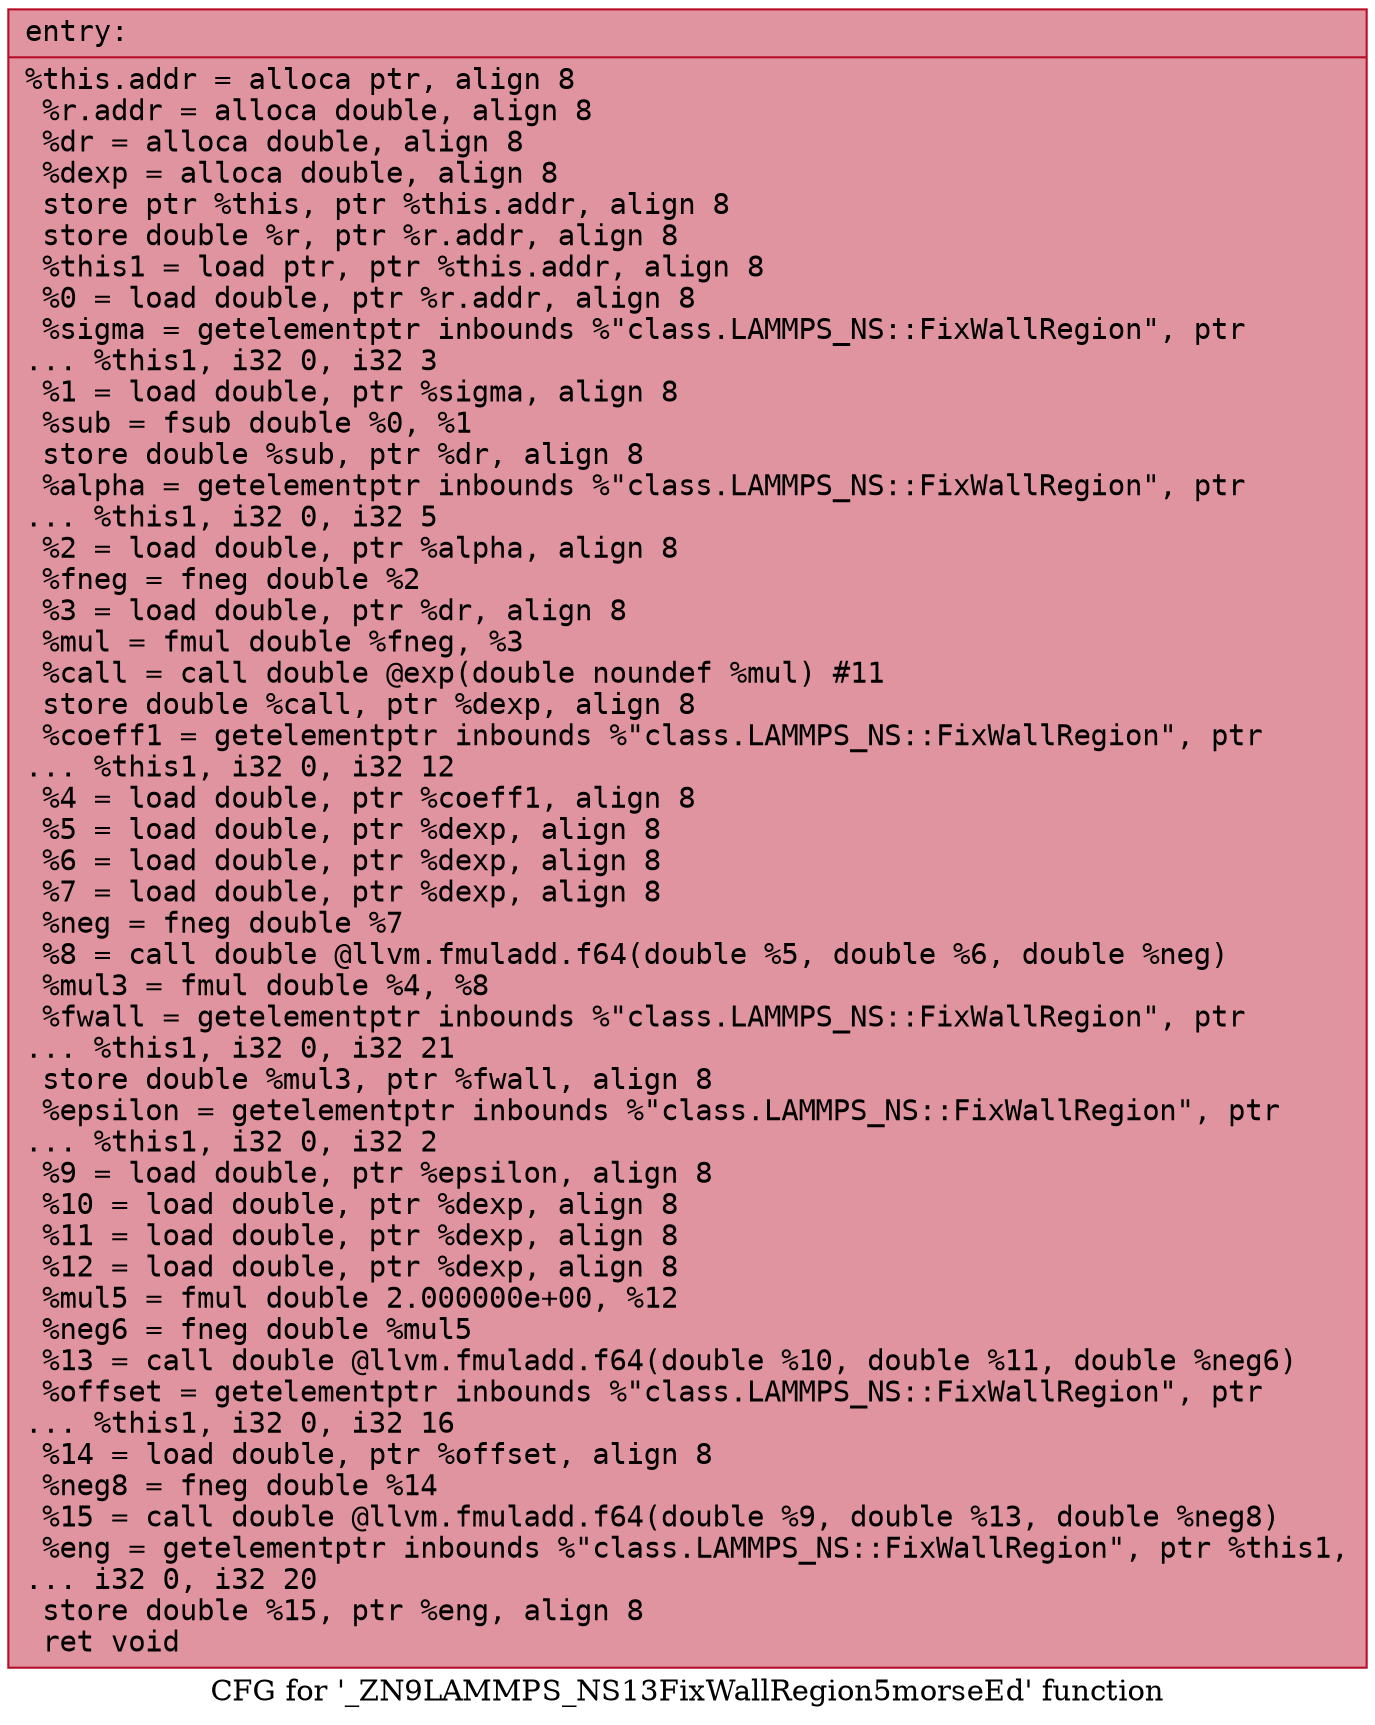 digraph "CFG for '_ZN9LAMMPS_NS13FixWallRegion5morseEd' function" {
	label="CFG for '_ZN9LAMMPS_NS13FixWallRegion5morseEd' function";

	Node0x5591c772b250 [shape=record,color="#b70d28ff", style=filled, fillcolor="#b70d2870" fontname="Courier",label="{entry:\l|  %this.addr = alloca ptr, align 8\l  %r.addr = alloca double, align 8\l  %dr = alloca double, align 8\l  %dexp = alloca double, align 8\l  store ptr %this, ptr %this.addr, align 8\l  store double %r, ptr %r.addr, align 8\l  %this1 = load ptr, ptr %this.addr, align 8\l  %0 = load double, ptr %r.addr, align 8\l  %sigma = getelementptr inbounds %\"class.LAMMPS_NS::FixWallRegion\", ptr\l... %this1, i32 0, i32 3\l  %1 = load double, ptr %sigma, align 8\l  %sub = fsub double %0, %1\l  store double %sub, ptr %dr, align 8\l  %alpha = getelementptr inbounds %\"class.LAMMPS_NS::FixWallRegion\", ptr\l... %this1, i32 0, i32 5\l  %2 = load double, ptr %alpha, align 8\l  %fneg = fneg double %2\l  %3 = load double, ptr %dr, align 8\l  %mul = fmul double %fneg, %3\l  %call = call double @exp(double noundef %mul) #11\l  store double %call, ptr %dexp, align 8\l  %coeff1 = getelementptr inbounds %\"class.LAMMPS_NS::FixWallRegion\", ptr\l... %this1, i32 0, i32 12\l  %4 = load double, ptr %coeff1, align 8\l  %5 = load double, ptr %dexp, align 8\l  %6 = load double, ptr %dexp, align 8\l  %7 = load double, ptr %dexp, align 8\l  %neg = fneg double %7\l  %8 = call double @llvm.fmuladd.f64(double %5, double %6, double %neg)\l  %mul3 = fmul double %4, %8\l  %fwall = getelementptr inbounds %\"class.LAMMPS_NS::FixWallRegion\", ptr\l... %this1, i32 0, i32 21\l  store double %mul3, ptr %fwall, align 8\l  %epsilon = getelementptr inbounds %\"class.LAMMPS_NS::FixWallRegion\", ptr\l... %this1, i32 0, i32 2\l  %9 = load double, ptr %epsilon, align 8\l  %10 = load double, ptr %dexp, align 8\l  %11 = load double, ptr %dexp, align 8\l  %12 = load double, ptr %dexp, align 8\l  %mul5 = fmul double 2.000000e+00, %12\l  %neg6 = fneg double %mul5\l  %13 = call double @llvm.fmuladd.f64(double %10, double %11, double %neg6)\l  %offset = getelementptr inbounds %\"class.LAMMPS_NS::FixWallRegion\", ptr\l... %this1, i32 0, i32 16\l  %14 = load double, ptr %offset, align 8\l  %neg8 = fneg double %14\l  %15 = call double @llvm.fmuladd.f64(double %9, double %13, double %neg8)\l  %eng = getelementptr inbounds %\"class.LAMMPS_NS::FixWallRegion\", ptr %this1,\l... i32 0, i32 20\l  store double %15, ptr %eng, align 8\l  ret void\l}"];
}
